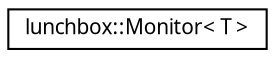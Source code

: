 digraph "Graphical Class Hierarchy"
{
  edge [fontname="Sans",fontsize="10",labelfontname="Sans",labelfontsize="10"];
  node [fontname="Sans",fontsize="10",shape=record];
  rankdir="LR";
  Node1 [label="lunchbox::Monitor\< T \>",height=0.2,width=0.4,color="black", fillcolor="white", style="filled",URL="$classlunchbox_1_1_monitor.html",tooltip="A monitor primitive. "];
}
